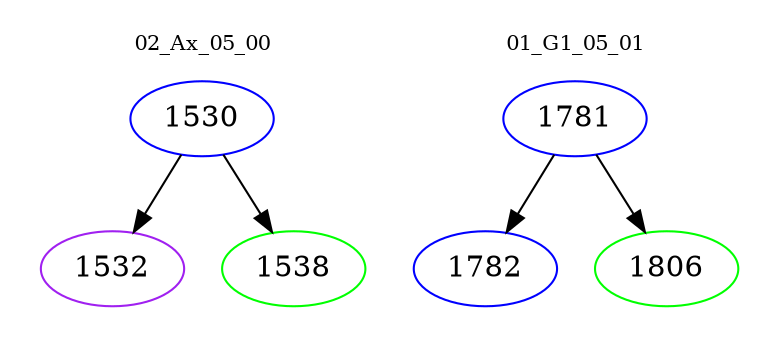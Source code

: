 digraph{
subgraph cluster_0 {
color = white
label = "02_Ax_05_00";
fontsize=10;
T0_1530 [label="1530", color="blue"]
T0_1530 -> T0_1532 [color="black"]
T0_1532 [label="1532", color="purple"]
T0_1530 -> T0_1538 [color="black"]
T0_1538 [label="1538", color="green"]
}
subgraph cluster_1 {
color = white
label = "01_G1_05_01";
fontsize=10;
T1_1781 [label="1781", color="blue"]
T1_1781 -> T1_1782 [color="black"]
T1_1782 [label="1782", color="blue"]
T1_1781 -> T1_1806 [color="black"]
T1_1806 [label="1806", color="green"]
}
}
